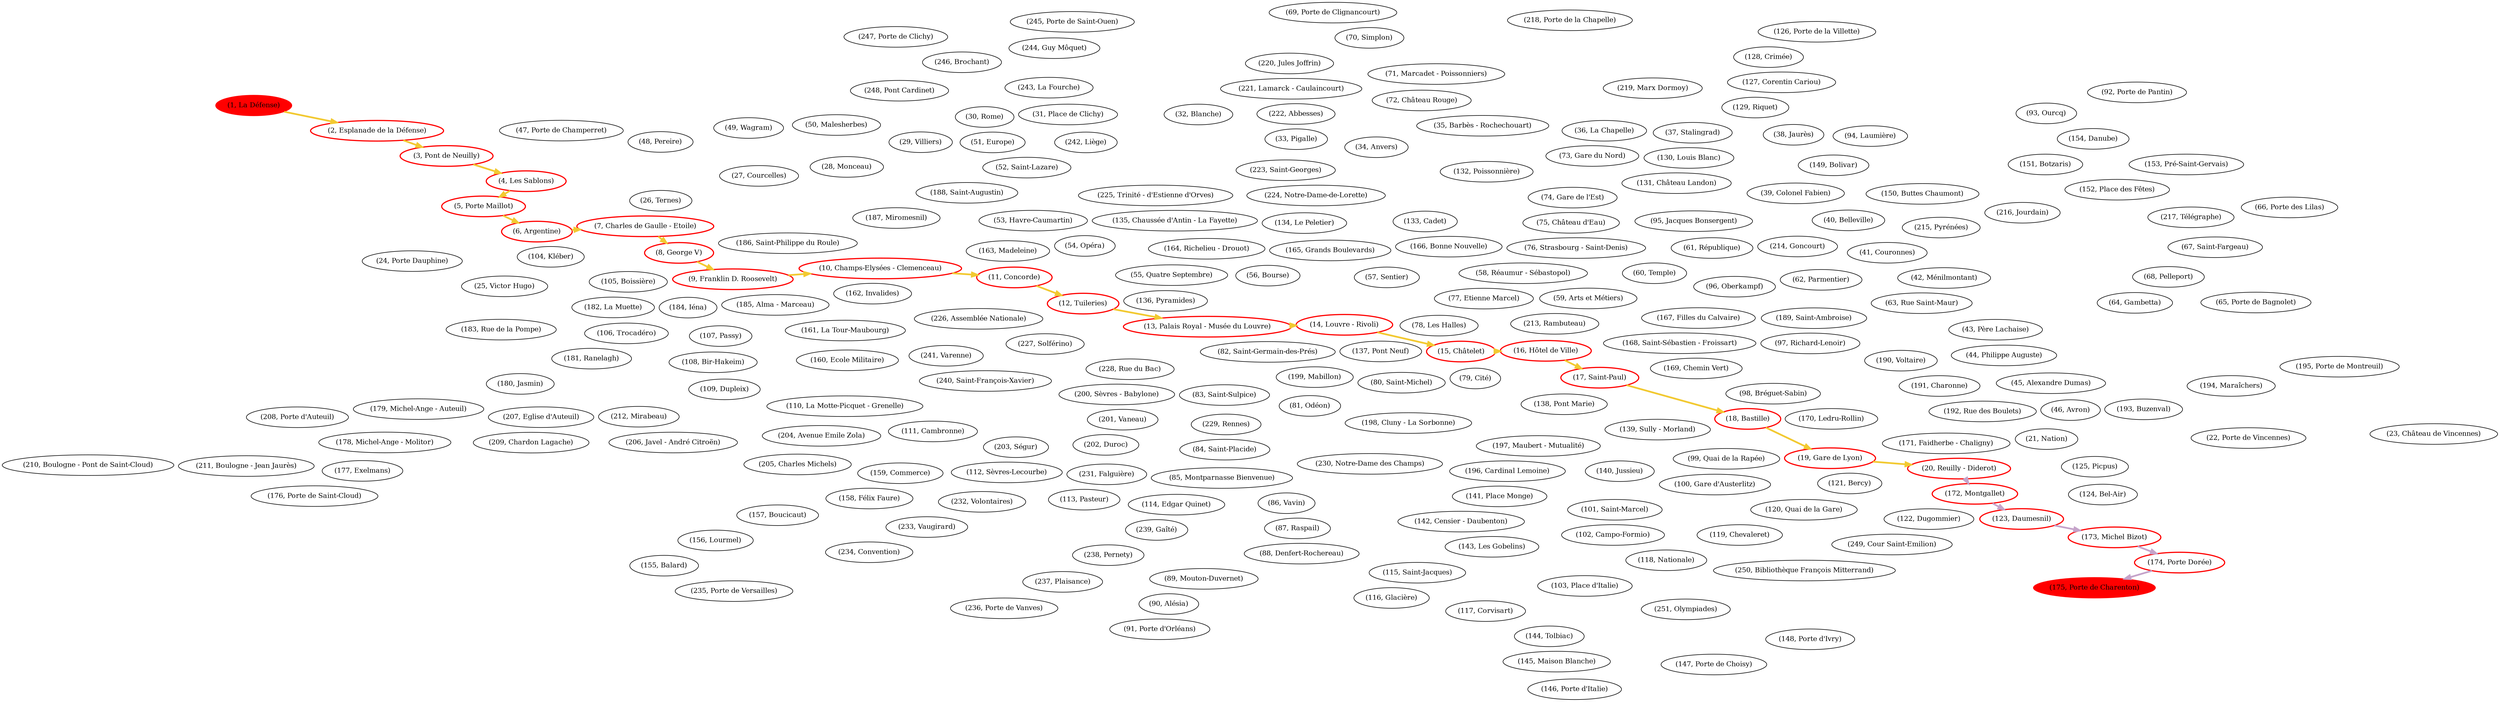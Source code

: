 digraph G {
    layout=neato;
    overlap=false;
    graph [dpi=400];
    "(1, La Défense)" [pos="2.238539,48.891852!", color="red",label="(1, La Défense)",style="filled", fontsize=12];
    "(2, Esplanade de la Défense)" [pos="2.25,48.88833!", color="red",label="(2, Esplanade de la Défense)",style="bold", fontsize=12];
    "(3, Pont de Neuilly)" [pos="2.257692,48.885661!", color="red",label="(3, Pont de Neuilly)",style="bold", fontsize=12];
    "(4, Les Sablons)" [pos="2.27223,48.88094!", color="red",label="(4, Les Sablons)",style="bold", fontsize=12];
    "(5, Porte Maillot)" [pos="2.28258384736155,48.8781626526965!", color="red",label="(5, Porte Maillot)",style="bold", fontsize=12];
    "(6, Argentine)" [pos="2.28943541854221,48.8756673756517!", color="red",label="(6, Argentine)",style="bold", fontsize=12];
    "(7, Charles de Gaulle - Etoile)" [pos="2.29581177523576,48.874994575223!", color="red",label="(7, Charles de Gaulle - Etoile)",style="bold", fontsize=12];
    "(8, George V)" [pos="2.30075978497892,48.872037763641!", color="red",label="(8, George V)",style="bold", fontsize=12];
    "(9, Franklin D. Roosevelt)" [pos="2.30948819233711,48.8687248870505!", color="red",label="(9, Franklin D. Roosevelt)",style="bold", fontsize=12];
    "(10, Champs-Elysées - Clemenceau)" [pos="2.31446450132278,48.8676562912457!", color="red",label="(10, Champs-Elysées - Clemenceau)",style="bold", fontsize=12];
    "(11, Concorde)" [pos="2.32296144579826,48.8665579920016!", color="red",label="(11, Concorde)",style="bold", fontsize=12];
    "(12, Tuileries)" [pos="2.32967809471164,48.8644778383665!", color="red",label="(12, Tuileries)",style="bold", fontsize=12];
    "(13, Palais Royal - Musée du Louvre)" [pos="2.33645436775425,48.862222264626!", color="red",label="(13, Palais Royal - Musée du Louvre)",style="bold", fontsize=12];
    "(14, Louvre - Rivoli)" [pos="2.34096962328527,48.8608712117595!", color="red",label="(14, Louvre - Rivoli)",style="bold", fontsize=12];
    "(15, Châtelet)" [pos="2.34816099123458,48.8569534598372!", color="red",label="(15, Châtelet)",style="bold", fontsize=12];
    "(16, Hôtel de Ville)" [pos="2.3520676701391,48.8573524042377!", color="red",label="(16, Hôtel de Ville)",style="bold", fontsize=12];
    "(17, Saint-Paul)" [pos="2.36088525627519,48.8551874206563!", color="red",label="(17, Saint-Paul)",style="bold", fontsize=12];
    "(18, Bastille)" [pos="2.36871896103409,48.8520542925495!", color="red",label="(18, Bastille)",style="bold", fontsize=12];
    "(19, Gare de Lyon)" [pos="2.3731565937892,48.8456832057876!", color="red",label="(19, Gare de Lyon)",style="bold", fontsize=12];
    "(20, Reuilly - Diderot)" [pos="2.38720107040939,48.8472129257497!", color="red",label="(20, Reuilly - Diderot)",style="bold", fontsize=12];
    "(21, Nation)" [pos="2.39584398872374,48.8480842890258!", color="",label="(21, Nation)",style="", fontsize=12];
    "(22, Porte de Vincennes)" [pos="2.4108049967015,48.8470077301404!", color="",label="(22, Porte de Vincennes)",style="", fontsize=12];
    "(23, Château de Vincennes)" [pos="2.44054009540611,48.8443175133653!", color="",label="(23, Château de Vincennes)",style="", fontsize=12];
    "(24, Porte Dauphine)" [pos="2.27763271754527,48.8713967943003!", color="",label="(24, Porte Dauphine)",style="", fontsize=12];
    "(25, Victor Hugo)" [pos="2.28582876591298,48.8699260814626!", color="",label="(25, Victor Hugo)",style="", fontsize=12];
    "(26, Ternes)" [pos="2.29811328861724,48.8782277299144!", color="",label="(26, Ternes)",style="", fontsize=12];
    "(27, Courcelles)" [pos="2.30329436242521,48.8792652531651!", color="",label="(27, Courcelles)",style="", fontsize=12];
    "(28, Monceau)" [pos="2.3094129673747,48.8805687691788!", color="",label="(28, Monceau)",style="", fontsize=12];
    "(29, Villiers)" [pos="2.31581509264638,48.8810731821276!", color="",label="(29, Villiers)",style="", fontsize=12];
    "(30, Rome)" [pos="2.32135917382297,48.8823458178481!", color="",label="(30, Rome)",style="", fontsize=12];
    "(31, Place de Clichy)" [pos="2.32795832801022,48.8836690873247!", color="",label="(31, Place de Clichy)",style="", fontsize=12];
    "(32, Blanche)" [pos="2.33248437543436,48.8837663535292!", color="",label="(32, Blanche)",style="", fontsize=12];
    "(33, Pigalle)" [pos="2.33721116470113,48.8820209311193!", color="",label="(33, Pigalle)",style="", fontsize=12];
    "(34, Anvers)" [pos="2.34415484033029,48.8828685678959!", color="",label="(34, Anvers)",style="", fontsize=12];
    "(35, Barbès - Rochechouart)" [pos="2.3506070793551,48.8837760886089!", color="",label="(35, Barbès - Rochechouart)",style="", fontsize=12];
    "(36, La Chapelle)" [pos="2.3604041692741,48.8843864099048!", color="",label="(36, La Chapelle)",style="", fontsize=12];
    "(37, Stalingrad)" [pos="2.36577437055817,48.8843205479219!", color="",label="(37, Stalingrad)",style="", fontsize=12];
    "(38, Jaurès)" [pos="2.37143895998561,48.8830239124814!", color="",label="(38, Jaurès)",style="", fontsize=12];
    "(39, Colonel Fabien)" [pos="2.37046757479386,48.8776498075734!", color="",label="(39, Colonel Fabien)",style="", fontsize=12];
    "(40, Belleville)" [pos="2.37673558655729,48.8722866011648!", color="",label="(40, Belleville)",style="", fontsize=12];
    "(41, Couronnes)" [pos="2.38028898292719,48.8691933441843!", color="",label="(41, Couronnes)",style="", fontsize=12];
    "(42, Ménilmontant)" [pos="2.3834303882303,48.8663901391973!", color="",label="(42, Ménilmontant)",style="", fontsize=12];
    "(43, Père Lachaise)" [pos="2.38757989125445,48.8624498439893!", color="",label="(43, Père Lachaise)",style="", fontsize=12];
    "(44, Philippe Auguste)" [pos="2.39049759674529,48.8580894271876!", color="",label="(44, Philippe Auguste)",style="", fontsize=12];
    "(45, Alexandre Dumas)" [pos="2.39471273375548,48.8562446774892!", color="",label="(45, Alexandre Dumas)",style="", fontsize=12];
    "(46, Avron)" [pos="2.3981875566594,48.851648542649!", color="",label="(46, Avron)",style="", fontsize=12];
    "(47, Porte de Champerret)" [pos="2.29211248215884,48.8856523921859!", color="",label="(47, Porte de Champerret)",style="", fontsize=12];
    "(48, Pereire)" [pos="2.29768318601258,48.8848443217919!", color="",label="(48, Pereire)",style="", fontsize=12];
    "(49, Wagram)" [pos="2.30467308758443,48.8838463897792!", color="",label="(49, Wagram)",style="", fontsize=12];
    "(50, Malesherbes)" [pos="2.30948784696001,48.8828400216298!", color="",label="(50, Malesherbes)",style="", fontsize=12];
    "(51, Europe)" [pos="2.32218591952051,48.8787531630967!", color="",label="(51, Europe)",style="", fontsize=12];
    "(52, Saint-Lazare)" [pos="2.32548839067261,48.8753813150599!", color="",label="(52, Saint-Lazare)",style="", fontsize=12];
    "(53, Havre-Caumartin)" [pos="2.32765110341878,48.8736667509971!", color="",label="(53, Havre-Caumartin)",style="", fontsize=12];
    "(54, Opéra)" [pos="2.33104728671124,48.8714374280492!", color="",label="(54, Opéra)",style="", fontsize=12];
    "(55, Quatre Septembre)" [pos="2.33631873559549,48.8696590964362!", color="",label="(55, Quatre Septembre)",style="", fontsize=12];
    "(56, Bourse)" [pos="2.34066537071104,48.8687567967076!", color="",label="(56, Bourse)",style="", fontsize=12];
    "(57, Sentier)" [pos="2.34755381593779,48.8673466033457!", color="",label="(57, Sentier)",style="", fontsize=12];
    "(58, Réaumur - Sébastopol)" [pos="2.35205078710284,48.8663817558035!", color="",label="(58, Réaumur - Sébastopol)",style="", fontsize=12];
    "(59, Arts et Métiers)" [pos="2.35650814364354,48.8652996116968!", color="",label="(59, Arts et Métiers)",style="", fontsize=12];
    "(60, Temple)" [pos="2.36156123452636,48.8667566284863!", color="",label="(60, Temple)",style="", fontsize=12];
    "(61, République)" [pos="2.36330234078045,48.8675123568631!", color="",label="(61, République)",style="", fontsize=12];
    "(62, Parmentier)" [pos="2.3747477503599,48.8652523948625!", color="",label="(62, Parmentier)",style="", fontsize=12];
    "(63, Rue Saint-Maur)" [pos="2.38050775608986,48.8641177000146!", color="",label="(63, Rue Saint-Maur)",style="", fontsize=12];
    "(64, Gambetta)" [pos="2.39853730570457,48.8650325635159!", color="",label="(64, Gambetta)",style="", fontsize=12];
    "(65, Porte de Bagnolet)" [pos="2.40875422118954,48.8645393719864!", color="",label="(65, Porte de Bagnolet)",style="", fontsize=12];
    "(66, Porte des Lilas)" [pos="2.4070619733808,48.87656859808!", color="",label="(66, Porte des Lilas)",style="", fontsize=12];
    "(67, Saint-Fargeau)" [pos="2.40449818316887,48.8718433712749!", color="",label="(67, Saint-Fargeau)",style="", fontsize=12];
    "(68, Pelleport)" [pos="2.40149679228792,48.8684648860667!", color="",label="(68, Pelleport)",style="", fontsize=12];
    "(69, Porte de Clignancourt)" [pos="2.34462409910279,48.8975256303301!", color="",label="(69, Porte de Clignancourt)",style="", fontsize=12];
    "(70, Simplon)" [pos="2.34759605535164,48.8941244426855!", color="",label="(70, Simplon)",style="", fontsize=12];
    "(71, Marcadet - Poissonniers)" [pos="2.34968154172248,48.8912804388966!", color="",label="(71, Marcadet - Poissonniers)",style="", fontsize=12];
    "(72, Château Rouge)" [pos="2.34936580800484,48.8870788765196!", color="",label="(72, Château Rouge)",style="", fontsize=12];
    "(73, Gare du Nord)" [pos="2.35680878820541,48.8795917064621!", color="",label="(73, Gare du Nord)",style="", fontsize=12];
    "(74, Gare de l'Est)" [pos="2.35806459441865,48.8761629935184!", color="",label="(74, Gare de l'Est)",style="", fontsize=12];
    "(75, Château d'Eau)" [pos="2.35605174140158,48.8724469166474!", color="",label="(75, Château d'Eau)",style="", fontsize=12];
    "(76, Strasbourg - Saint-Denis)" [pos="2.35449161656383,48.8696235816895!", color="",label="(76, Strasbourg - Saint-Denis)",style="", fontsize=12];
    "(77, Etienne Marcel)" [pos="2.34897619687911,48.8637030110762!", color="",label="(77, Etienne Marcel)",style="", fontsize=12];
    "(78, Les Halles)" [pos="2.34612732517368,48.8625048393913!", color="",label="(78, Les Halles)",style="", fontsize=12];
    "(79, Cité)" [pos="2.34723223493191,48.8549338481585!", color="",label="(79, Cité)",style="", fontsize=12];
    "(80, Saint-Michel)" [pos="2.34399179903329,48.8535940766199!", color="",label="(80, Saint-Michel)",style="", fontsize=12];
    "(81, Odéon)" [pos="2.34069229106652,48.8520245535667!", color="",label="(81, Odéon)",style="", fontsize=12];
    "(82, Saint-Germain-des-Prés)" [pos="2.33394781079819,48.8535745628742!", color="",label="(82, Saint-Germain-des-Prés)",style="", fontsize=12];
    "(83, Saint-Sulpice)" [pos="2.33061195308154,48.8512086266185!", color="",label="(83, Saint-Sulpice)",style="", fontsize=12];
    "(84, Saint-Placide)" [pos="2.32705481506631,48.8470066506411!", color="",label="(84, Saint-Placide)",style="", fontsize=12];
    "(85, Montparnasse Bienvenue)" [pos="2.323989185205,48.8438236103062!", color="",label="(85, Montparnasse Bienvenue)",style="", fontsize=12];
    "(86, Vavin)" [pos="2.3288628540691,48.8420523223441!", color="",label="(86, Vavin)",style="", fontsize=12];
    "(87, Raspail)" [pos="2.33046699371987,48.8391563585773!", color="",label="(87, Raspail)",style="", fontsize=12];
    "(88, Denfert-Rochereau)" [pos="2.33201883521639,48.833948692744!", color="",label="(88, Denfert-Rochereau)",style="", fontsize=12];
    "(89, Mouton-Duvernet)" [pos="2.32988764040842,48.8313375846232!", color="",label="(89, Mouton-Duvernet)",style="", fontsize=12];
    "(90, Alésia)" [pos="2.32709323494845,48.8282010632709!", color="",label="(90, Alésia)",style="", fontsize=12];
    "(91, Porte d'Orléans)" [pos="2.3254932653821,48.8234163501918!", color="",label="(91, Porte d'Orléans)",style="", fontsize=12];
    "(92, Porte de Pantin)" [pos="2.39212297232815,48.8884592103989!", color="",label="(92, Porte de Pantin)",style="", fontsize=12];
    "(93, Ourcq)" [pos="2.38665201675988,48.886915952247!", color="",label="(93, Ourcq)",style="", fontsize=12];
    "(94, Laumière)" [pos="2.37939098935239,48.8851338471378!", color="",label="(94, Laumière)",style="", fontsize=12];
    "(95, Jacques Bonsergent)" [pos="2.36102390204892,48.8706209253172!", color="",label="(95, Jacques Bonsergent)",style="", fontsize=12];
    "(96, Oberkampf)" [pos="2.36815584539455,48.8647770975732!", color="",label="(96, Oberkampf)",style="", fontsize=12];
    "(97, Richard-Lenoir)" [pos="2.37181363047695,48.8598769369206!", color="",label="(97, Richard-Lenoir)",style="", fontsize=12];
    "(98, Bréguet-Sabin)" [pos="2.37019466858975,48.8562440537382!", color="",label="(98, Bréguet-Sabin)",style="", fontsize=12];
    "(99, Quai de la Rapée)" [pos="2.3658846507504,48.8464273245315!", color="",label="(99, Quai de la Rapée)",style="", fontsize=12];
    "(100, Gare d'Austerlitz)" [pos="2.36417731069183,48.8434054085772!", color="",label="(100, Gare d'Austerlitz)",style="", fontsize=12];
    "(101, Saint-Marcel)" [pos="2.36072185971764,48.8385124457356!", color="",label="(101, Saint-Marcel)",style="", fontsize=12];
    "(102, Campo-Formio)" [pos="2.35874195669934,48.835542932801!", color="",label="(102, Campo-Formio)",style="", fontsize=12];
    "(103, Place d'Italie)" [pos="2.35550159148148,48.8309657123443!", color="",label="(103, Place d'Italie)",style="", fontsize=12];
    "(104, Kléber)" [pos="2.29314613724863,48.871489411987!", color="",label="(104, Kléber)",style="", fontsize=12];
    "(105, Boissière)" [pos="2.29003283760744,48.8668483424692!", color="",label="(105, Boissière)",style="", fontsize=12];
    "(106, Trocadéro)" [pos="2.28749279696644,48.8634876640714!", color="",label="(106, Trocadéro)",style="", fontsize=12];
    "(107, Passy)" [pos="2.28583941888146,48.8575150886722!", color="",label="(107, Passy)",style="", fontsize=12];
    "(108, Bir-Hakeim)" [pos="2.2894007376346,48.8539253674278!", color="",label="(108, Bir-Hakeim)",style="", fontsize=12];
    "(109, Dupleix)" [pos="2.29366372673104,48.8504116248585!", color="",label="(109, Dupleix)",style="", fontsize=12];
    "(110, La Motte-Picquet - Grenelle)" [pos="2.29852572623663,48.8496308034842!", color="",label="(110, La Motte-Picquet - Grenelle)",style="", fontsize=12];
    "(111, Cambronne)" [pos="2.30294172833761,48.8475431112453!", color="",label="(111, Cambronne)",style="", fontsize=12];
    "(112, Sèvres-Lecourbe)" [pos="2.30952961043039,48.8456476817025!", color="",label="(112, Sèvres-Lecourbe)",style="", fontsize=12];
    "(113, Pasteur)" [pos="2.31291468047394,48.842528386595!", color="",label="(113, Pasteur)",style="", fontsize=12];
    "(114, Edgar Quinet)" [pos="2.3252865779433,48.84090350075!", color="",label="(114, Edgar Quinet)",style="", fontsize=12];
    "(115, Saint-Jacques)" [pos="2.33715437092501,48.8329160052708!", color="",label="(115, Saint-Jacques)",style="", fontsize=12];
    "(116, Glacière)" [pos="2.3434382366787,48.8311159466681!", color="",label="(116, Glacière)",style="", fontsize=12];
    "(117, Corvisart)" [pos="2.35061122592617,48.829860012364!", color="",label="(117, Corvisart)",style="", fontsize=12];
    "(118, Nationale)" [pos="2.36280417159351,48.8332352787279!", color="",label="(118, Nationale)",style="", fontsize=12];
    "(119, Chevaleret)" [pos="2.36808128297274,48.8349630811609!", color="",label="(119, Chevaleret)",style="", fontsize=12];
    "(120, Quai de la Gare)" [pos="2.37276624894817,48.8370742696613!", color="",label="(120, Quai de la Gare)",style="", fontsize=12];
    "(121, Bercy)" [pos="2.37946307018526,48.8401760271736!", color="",label="(121, Bercy)",style="", fontsize=12];
    "(122, Dugommier)" [pos="2.38959977007981,48.8390365273806!", color="",label="(122, Dugommier)",style="", fontsize=12];
    "(123, Daumesnil)" [pos="2.39614862848937,48.8394340071049!", color="red",label="(123, Daumesnil)",style="bold", fontsize=12];
    "(124, Bel-Air)" [pos="2.40086713199526,48.8414273312853!", color="",label="(124, Bel-Air)",style="", fontsize=12];
    "(125, Picpus)" [pos="2.40127453882237,48.8451032465536!", color="",label="(125, Picpus)",style="", fontsize=12];
    "(126, Porte de la Villette)" [pos="2.38586903314334,48.8978026914078!", color="",label="(126, Porte de la Villette)",style="", fontsize=12];
    "(127, Corentin Cariou)" [pos="2.38229155716463,48.8946726591084!", color="",label="(127, Corentin Cariou)",style="", fontsize=12];
    "(128, Crimée)" [pos="2.37693573698238,48.8908857579809!", color="",label="(128, Crimée)",style="", fontsize=12];
    "(129, Riquet)" [pos="2.3736694647432,48.8881572611178!", color="",label="(129, Riquet)",style="", fontsize=12];
    "(130, Louis Blanc)" [pos="2.36442486249368,48.881206210878!", color="",label="(130, Louis Blanc)",style="", fontsize=12];
    "(131, Château Landon)" [pos="2.36201793551061,48.8784414547844!", color="",label="(131, Château Landon)",style="", fontsize=12];
    "(132, Poissonnière)" [pos="2.34873975139007,48.8771648483022!", color="",label="(132, Poissonnière)",style="", fontsize=12];
    "(133, Cadet)" [pos="2.34444630970227,48.8759632841275!", color="",label="(133, Cadet)",style="", fontsize=12];
    "(134, Le Peletier)" [pos="2.34015055970637,48.8749594050929!", color="",label="(134, Le Peletier)",style="", fontsize=12];
    "(135, Chaussée d'Antin - La Fayette)" [pos="2.3337385944087,48.8731342048266!", color="",label="(135, Chaussée d'Antin - La Fayette)",style="", fontsize=12];
    "(136, Pyramides)" [pos="2.33462360600492,48.8657555264287!", color="",label="(136, Pyramides)",style="", fontsize=12];
    "(137, Pont Neuf)" [pos="2.34177674914854,48.8585463383202!", color="",label="(137, Pont Neuf)",style="", fontsize=12];
    "(138, Pont Marie)" [pos="2.3573766690444,48.8534598594796!", color="",label="(138, Pont Marie)",style="", fontsize=12];
    "(139, Sully - Morland)" [pos="2.36185316969725,48.8512714074456!", color="",label="(139, Sully - Morland)",style="", fontsize=12];
    "(140, Jussieu)" [pos="2.35493167182323,48.8461978906888!", color="",label="(140, Jussieu)",style="", fontsize=12];
    "(141, Place Monge)" [pos="2.35215486857877,48.8426663846946!", color="",label="(141, Place Monge)",style="", fontsize=12];
    "(142, Censier - Daubenton)" [pos="2.3516265726055,48.8402262475657!", color="",label="(142, Censier - Daubenton)",style="", fontsize=12];
    "(143, Les Gobelins)" [pos="2.35241680189827,48.8358416213962!", color="",label="(143, Les Gobelins)",style="", fontsize=12];
    "(144, Tolbiac)" [pos="2.35731843921319,48.8261368608053!", color="",label="(144, Tolbiac)",style="", fontsize=12];
    "(145, Maison Blanche)" [pos="2.35841294615594,48.8221495051266!", color="",label="(145, Maison Blanche)",style="", fontsize=12];
    "(146, Porte d'Italie)" [pos="2.35952973310717,48.8191065956103!", color="",label="(146, Porte d'Italie)",style="", fontsize=12];
    "(147, Porte de Choisy)" [pos="2.36467859404946,48.8200559281997!", color="",label="(147, Porte de Choisy)",style="", fontsize=12];
    "(148, Porte d'Ivry)" [pos="2.36951125431949,48.8214890346144!", color="",label="(148, Porte d'Ivry)",style="", fontsize=12];
    "(149, Bolivar)" [pos="2.37412487118754,48.8807896620271!", color="",label="(149, Bolivar)",style="", fontsize=12];
    "(150, Buttes Chaumont)" [pos="2.38156984208801,48.8784990874506!", color="",label="(150, Buttes Chaumont)",style="", fontsize=12];
    "(151, Botzaris)" [pos="2.38890095131574,48.8795349903204!", color="",label="(151, Botzaris)",style="", fontsize=12];
    "(152, Place des Fêtes)" [pos="2.3931393703605,48.8767236610252!", color="",label="(152, Place des Fêtes)",style="", fontsize=12];
    "(153, Pré-Saint-Gervais)" [pos="2.39858077069353,48.8801595797163!", color="",label="(153, Pré-Saint-Gervais)",style="", fontsize=12];
    "(154, Danube)" [pos="2.39322847122749,48.8819492139726!", color="",label="(154, Danube)",style="", fontsize=12];
    "(155, Balard)" [pos="2.2783626618092,48.8366678938828!", color="",label="(155, Balard)",style="", fontsize=12];
    "(156, Lourmel)" [pos="2.28224195985507,48.8386608627116!", color="",label="(156, Lourmel)",style="", fontsize=12];
    "(157, Boucicaut)" [pos="2.28791843112456,48.841024160045!", color="",label="(157, Boucicaut)",style="", fontsize=12];
    "(158, Félix Faure)" [pos="2.29184722036797,48.8426843338484!", color="",label="(158, Félix Faure)",style="", fontsize=12];
    "(159, Commerce)" [pos="2.29379684219286,48.8446115114202!", color="",label="(159, Commerce)",style="", fontsize=12];
    "(160, Ecole Militaire)" [pos="2.30634568382008,48.8549196596389!", color="",label="(160, Ecole Militaire)",style="", fontsize=12];
    "(161, La Tour-Maubourg)" [pos="2.31047353593698,48.8577270225864!", color="",label="(161, La Tour-Maubourg)",style="", fontsize=12];
    "(162, Invalides)" [pos="2.31463266044452,48.861092010433!", color="",label="(162, Invalides)",style="", fontsize=12];
    "(163, Madeleine)" [pos="2.32581004879328,48.8705446757682!", color="",label="(163, Madeleine)",style="", fontsize=12];
    "(164, Richelieu - Drouot)" [pos="2.33859122153854,48.8721358693699!", color="",label="(164, Richelieu - Drouot)",style="", fontsize=12];
    "(165, Grands Boulevards)" [pos="2.34320726640509,48.8715047688147!", color="",label="(165, Grands Boulevards)",style="", fontsize=12];
    "(166, Bonne Nouvelle)" [pos="2.34848136571839,48.8705712985549!", color="",label="(166, Bonne Nouvelle)",style="", fontsize=12];
    "(167, Filles du Calvaire)" [pos="2.3667452977427,48.8630698825026!", color="",label="(167, Filles du Calvaire)",style="", fontsize=12];
    "(168, Saint-Sébastien - Froissart)" [pos="2.36726153971727,48.8609681448082!", color="",label="(168, Saint-Sébastien - Froissart)",style="", fontsize=12];
    "(169, Chemin Vert)" [pos="2.36809508538599,48.8570873668721!", color="",label="(169, Chemin Vert)",style="", fontsize=12];
    "(170, Ledru-Rollin)" [pos="2.37614122331859,48.8513377658502!", color="",label="(170, Ledru-Rollin)",style="", fontsize=12];
    "(171, Faidherbe - Chaligny)" [pos="2.38402856638311,48.8501105431855!", color="",label="(171, Faidherbe - Chaligny)",style="", fontsize=12];
    "(172, Montgallet)" [pos="2.39040001363536,48.8440050747607!", color="red",label="(172, Montgallet)",style="bold", fontsize=12];
    "(173, Michel Bizot)" [pos="2.402366739988,48.8370774300875!", color="red",label="(173, Michel Bizot)",style="bold", fontsize=12];
    "(174, Porte Dorée)" [pos="2.40587391298756,48.8350173731456!", color="red",label="(174, Porte Dorée)",style="bold", fontsize=12];
    "(175, Porte de Charenton)" [pos="2.40251187285007,48.8334492219311!", color="red",label="(175, Porte de Charenton)",style="filled", fontsize=12];
    "(176, Porte de Saint-Cloud)" [pos="2.25704619292215,48.8379584046712!", color="",label="(176, Porte de Saint-Cloud)",style="", fontsize=12];
    "(177, Exelmans)" [pos="2.25980084514434,48.8425802753283!", color="",label="(177, Exelmans)",style="", fontsize=12];
    "(178, Michel-Ange - Molitor)" [pos="2.2615119169052,48.844911226615!", color="",label="(178, Michel-Ange - Molitor)",style="", fontsize=12];
    "(179, Michel-Ange - Auteuil)" [pos="2.26398952533333,48.8479753532281!", color="",label="(179, Michel-Ange - Auteuil)",style="", fontsize=12];
    "(180, Jasmin)" [pos="2.26793329164707,48.8524334177774!", color="",label="(180, Jasmin)",style="", fontsize=12];
    "(181, Ranelagh)" [pos="2.26994815793463,48.8555035574475!", color="",label="(181, Ranelagh)",style="", fontsize=12];
    "(182, La Muette)" [pos="2.27409624466972,48.8580919659505!", color="",label="(182, La Muette)",style="", fontsize=12];
    "(183, Rue de la Pompe)" [pos="2.27788589795906,48.8639517079318!", color="",label="(183, Rue de la Pompe)",style="", fontsize=12];
    "(184, Iéna)" [pos="2.29386422568227,48.8647800213093!", color="",label="(184, Iéna)",style="", fontsize=12];
    "(185, Alma - Marceau)" [pos="2.30110435239267,48.8646471469577!", color="",label="(185, Alma - Marceau)",style="", fontsize=12];
    "(186, Saint-Philippe du Roule)" [pos="2.31013720568782,48.8721551301294!", color="",label="(186, Saint-Philippe du Roule)",style="", fontsize=12];
    "(187, Miromesnil)" [pos="2.31601069312102,48.8734479148472!", color="",label="(187, Miromesnil)",style="", fontsize=12];
    "(188, Saint-Augustin)" [pos="2.3210135978086,48.8745466119868!", color="",label="(188, Saint-Augustin)",style="", fontsize=12];
    "(189, Saint-Ambroise)" [pos="2.37388053821155,48.861416656961!", color="",label="(189, Saint-Ambroise)",style="", fontsize=12];
    "(190, Voltaire)" [pos="2.3800316941488,48.8576624334379!", color="",label="(190, Voltaire)",style="", fontsize=12];
    "(191, Charonne)" [pos="2.38478239644889,48.8549394425003!", color="",label="(191, Charonne)",style="", fontsize=12];
    "(192, Rue des Boulets)" [pos="2.38910470503224,48.8522140723837!", color="",label="(192, Rue des Boulets)",style="", fontsize=12];
    "(193, Buzenval)" [pos="2.40117076936841,48.8517624388841!", color="",label="(193, Buzenval)",style="", fontsize=12];
    "(194, Maraîchers)" [pos="2.40603854479805,48.8527310195318!", color="",label="(194, Maraîchers)",style="", fontsize=12];
    "(195, Porte de Montreuil)" [pos="2.41071815402749,48.8534826302583!", color="",label="(195, Porte de Montreuil)",style="", fontsize=12];
    "(196, Cardinal Lemoine)" [pos="2.35132800167318,48.8467000343149!", color="",label="(196, Cardinal Lemoine)",style="", fontsize=12];
    "(197, Maubert - Mutualité)" [pos="2.34828041316949,48.8501954651213!", color="",label="(197, Maubert - Mutualité)",style="", fontsize=12];
    "(198, Cluny - La Sorbonne)" [pos="2.34489630121208,48.8510268759263!", color="",label="(198, Cluny - La Sorbonne)",style="", fontsize=12];
    "(199, Mabillon)" [pos="2.33514281934647,48.8528437373513!", color="",label="(199, Mabillon)",style="", fontsize=12];
    "(200, Sèvres - Babylone)" [pos="2.32685966312174,48.8515653054432!", color="",label="(200, Sèvres - Babylone)",style="", fontsize=12];
    "(201, Vaneau)" [pos="2.32135124235473,48.8488945691107!", color="",label="(201, Vaneau)",style="", fontsize=12];
    "(202, Duroc)" [pos="2.31652121945652,48.8470098926637!", color="",label="(202, Duroc)",style="", fontsize=12];
    "(203, Ségur)" [pos="2.30713784940338,48.8471672690468!", color="",label="(203, Ségur)",style="", fontsize=12];
    "(204, Avenue Emile Zola)" [pos="2.29501899714355,48.8470380127569!", color="",label="(204, Avenue Emile Zola)",style="", fontsize=12];
    "(205, Charles Michels)" [pos="2.28562101336672,48.8466045314492!", color="",label="(205, Charles Michels)",style="", fontsize=12];
    "(206, Javel - André Citroën)" [pos="2.27800949652736,48.846181105275!", color="",label="(206, Javel - André Citroën)",style="", fontsize=12];
    "(207, Eglise d'Auteuil)" [pos="2.26911138902189,48.8471433605089!", color="",label="(207, Eglise d'Auteuil)",style="", fontsize=12];
    "(208, Porte d'Auteuil)" [pos="2.25828074459554,48.847904122681!", color="",label="(208, Porte d'Auteuil)",style="", fontsize=12];
    "(209, Chardon Lagache)" [pos="2.26690547594029,48.8450882982306!", color="",label="(209, Chardon Lagache)",style="", fontsize=12];
    "(210, Boulogne - Pont de Saint-Cloud)" [pos="2.228331,48.840684!", color="",label="(210, Boulogne - Pont de Saint-Cloud)",style="", fontsize=12];
    "(211, Boulogne - Jean Jaurès)" [pos="2.23887742,48.84068401!", color="",label="(211, Boulogne - Jean Jaurès)",style="", fontsize=12];
    "(212, Mirabeau)" [pos="2.27306412637283,48.8470775063978!", color="",label="(212, Mirabeau)",style="", fontsize=12];
    "(213, Rambuteau)" [pos="2.35327394859477,48.8611901560022!", color="",label="(213, Rambuteau)",style="", fontsize=12];
    "(214, Goncourt)" [pos="2.3707644347484,48.8700070168905!", color="",label="(214, Goncourt)",style="", fontsize=12];
    "(215, Pyrénées)" [pos="2.38520291556953,48.8738187892325!", color="",label="(215, Pyrénées)",style="", fontsize=12];
    "(216, Jourdain)" [pos="2.3893253789101,48.8752473476934!", color="",label="(216, Jourdain)",style="", fontsize=12];
    "(217, Télégraphe)" [pos="2.39864808996059,48.8755103832327!", color="",label="(217, Télégraphe)",style="", fontsize=12];
    "(218, Porte de la Chapelle)" [pos="2.35924854231036,48.8974024217225!", color="",label="(218, Porte de la Chapelle)",style="", fontsize=12];
    "(219, Marx Dormoy)" [pos="2.35980847808402,48.8905795776193!", color="",label="(219, Marx Dormoy)",style="", fontsize=12];
    "(220, Jules Joffrin)" [pos="2.34432002938048,48.892492267254!", color="",label="(220, Jules Joffrin)",style="", fontsize=12];
    "(221, Lamarck - Caulaincourt)" [pos="2.33858382438319,48.8896818090189!", color="",label="(221, Lamarck - Caulaincourt)",style="", fontsize=12];
    "(222, Abbesses)" [pos="2.33839463522091,48.8843927170434!", color="",label="(222, Abbesses)",style="", fontsize=12];
    "(223, Saint-Georges)" [pos="2.33757064037967,48.8784165939537!", color="",label="(223, Saint-Georges)",style="", fontsize=12];
    "(224, Notre-Dame-de-Lorette)" [pos="2.33787361922264,48.8760350303326!", color="",label="(224, Notre-Dame-de-Lorette)",style="", fontsize=12];
    "(225, Trinité - d'Estienne d'Orves)" [pos="2.33304917241824,48.8763365063593!", color="",label="(225, Trinité - d'Estienne d'Orves)",style="", fontsize=12];
    "(226, Assemblée Nationale)" [pos="2.32057583664755,48.8610719385779!", color="",label="(226, Assemblée Nationale)",style="", fontsize=12];
    "(227, Solférino)" [pos="2.32307596425154,48.8585319487804!", color="",label="(227, Solférino)",style="", fontsize=12];
    "(228, Rue du Bac)" [pos="2.32569989845241,48.8558846775373!", color="",label="(228, Rue du Bac)",style="", fontsize=12];
    "(229, Rennes)" [pos="2.32778718478739,48.8483328280924!", color="",label="(229, Rennes)",style="", fontsize=12];
    "(230, Notre-Dame des Champs)" [pos="2.32869580549871,48.8450777446896!", color="",label="(230, Notre-Dame des Champs)",style="", fontsize=12];
    "(231, Falguière)" [pos="2.31755123561703,48.8443176825861!", color="",label="(231, Falguière)",style="", fontsize=12];
    "(232, Volontaires)" [pos="2.30798338057685,48.8414117274667!", color="",label="(232, Volontaires)",style="", fontsize=12];
    "(233, Vaugirard)" [pos="2.30107451565455,48.8394379171286!", color="",label="(233, Vaugirard)",style="", fontsize=12];
    "(234, Convention)" [pos="2.29639138648092,48.8371350528567!", color="",label="(234, Convention)",style="", fontsize=12];
    "(235, Porte de Versailles)" [pos="2.28774170914233,48.8325195315652!", color="",label="(235, Porte de Versailles)",style="", fontsize=12];
    "(236, Porte de Vanves)" [pos="2.30533238665747,48.8276134630559!", color="",label="(236, Porte de Vanves)",style="", fontsize=12];
    "(237, Plaisance)" [pos="2.31386048934431,48.8317503621191!", color="",label="(237, Plaisance)",style="", fontsize=12];
    "(238, Pernety)" [pos="2.3183937066147,48.8340786788266!", color="",label="(238, Pernety)",style="", fontsize=12];
    "(239, Gaîté)" [pos="2.32235399677881,48.8385260840742!", color="",label="(239, Gaîté)",style="", fontsize=12];
    "(240, Saint-François-Xavier)" [pos="2.31428594618056,48.8512915499903!", color="",label="(240, Saint-François-Xavier)",style="", fontsize=12];
    "(241, Varenne)" [pos="2.31511393050966,48.8566249817984!", color="",label="(241, Varenne)",style="", fontsize=12];
    "(242, Liège)" [pos="2.32685267123976,48.8795349364277!", color="",label="(242, Liège)",style="", fontsize=12];
    "(243, La Fourche)" [pos="2.32571411716613,48.887433655789!", color="",label="(243, La Fourche)",style="", fontsize=12];
    "(244, Guy Môquet)" [pos="2.32748325862612,48.8930014410137!", color="",label="(244, Guy Môquet)",style="", fontsize=12];
    "(245, Porte de Saint-Ouen)" [pos="2.32904834074465,48.8974978363796!", color="",label="(245, Porte de Saint-Ouen)",style="", fontsize=12];
    "(246, Brochant)" [pos="2.31990481720936,48.8906518702421!", color="",label="(246, Brochant)",style="", fontsize=12];
    "(247, Porte de Clichy)" [pos="2.31320835075881,48.8944312870695!", color="",label="(247, Porte de Clichy)",style="", fontsize=12];
    "(248, Pont Cardinet)" [pos="2.31536814050515,48.888103402695!", color="",label="(248, Pont Cardinet)",style="", fontsize=12];
    "(249, Cour Saint-Emilion)" [pos="2.38661785021406,48.8333193028951!", color="",label="(249, Cour Saint-Emilion)",style="", fontsize=12];
    "(250, Bibliothèque François Mitterrand)" [pos="2.3764873711683,48.8299257649806!", color="",label="(250, Bibliothèque François Mitterrand)",style="", fontsize=12];
    "(251, Olympiades)" [pos="2.36692312153081,48.827123440481!", color="",label="(251, Olympiades)",style="", fontsize=12];
    "(1, La Défense)" -> "(2, Esplanade de la Défense)" [ color="#F2C931", penwidth=3, style=bold];
    "(2, Esplanade de la Défense)" -> "(3, Pont de Neuilly)" [ color="#F2C931", penwidth=3, style=bold];
    "(3, Pont de Neuilly)" -> "(4, Les Sablons)" [ color="#F2C931", penwidth=3, style=bold];
    "(4, Les Sablons)" -> "(5, Porte Maillot)" [ color="#F2C931", penwidth=3, style=bold];
    "(5, Porte Maillot)" -> "(6, Argentine)" [ color="#F2C931", penwidth=3, style=bold];
    "(6, Argentine)" -> "(7, Charles de Gaulle - Etoile)" [ color="#F2C931", penwidth=3, style=bold];
    "(7, Charles de Gaulle - Etoile)" -> "(8, George V)" [ color="#F2C931", penwidth=3, style=bold];
    "(8, George V)" -> "(9, Franklin D. Roosevelt)" [ color="#F2C931", penwidth=3, style=bold];
    "(9, Franklin D. Roosevelt)" -> "(10, Champs-Elysées - Clemenceau)" [ color="#F2C931", penwidth=3, style=bold];
    "(10, Champs-Elysées - Clemenceau)" -> "(11, Concorde)" [ color="#F2C931", penwidth=3, style=bold];
    "(11, Concorde)" -> "(12, Tuileries)" [ color="#F2C931", penwidth=3, style=bold];
    "(12, Tuileries)" -> "(13, Palais Royal - Musée du Louvre)" [ color="#F2C931", penwidth=3, style=bold];
    "(13, Palais Royal - Musée du Louvre)" -> "(14, Louvre - Rivoli)" [ color="#F2C931", penwidth=3, style=bold];
    "(14, Louvre - Rivoli)" -> "(15, Châtelet)" [ color="#F2C931", penwidth=3, style=bold];
    "(15, Châtelet)" -> "(16, Hôtel de Ville)" [ color="#F2C931", penwidth=3, style=bold];
    "(16, Hôtel de Ville)" -> "(17, Saint-Paul)" [ color="#F2C931", penwidth=3, style=bold];
    "(17, Saint-Paul)" -> "(18, Bastille)" [ color="#F2C931", penwidth=3, style=bold];
    "(18, Bastille)" -> "(19, Gare de Lyon)" [ color="#F2C931", penwidth=3, style=bold];
    "(19, Gare de Lyon)" -> "(20, Reuilly - Diderot)" [ color="#F2C931", penwidth=3, style=bold];
    "(20, Reuilly - Diderot)" -> "(172, Montgallet)" [ color="#C5A3CA", penwidth=3, style=bold];
    "(172, Montgallet)" -> "(123, Daumesnil)" [ color="#C5A3CA", penwidth=3, style=bold];
    "(123, Daumesnil)" -> "(173, Michel Bizot)" [ color="#C5A3CA", penwidth=3, style=bold];
    "(173, Michel Bizot)" -> "(174, Porte Dorée)" [ color="#C5A3CA", penwidth=3, style=bold];
    "(174, Porte Dorée)" -> "(175, Porte de Charenton)" [ color="#C5A3CA", penwidth=3, style=bold];
}
